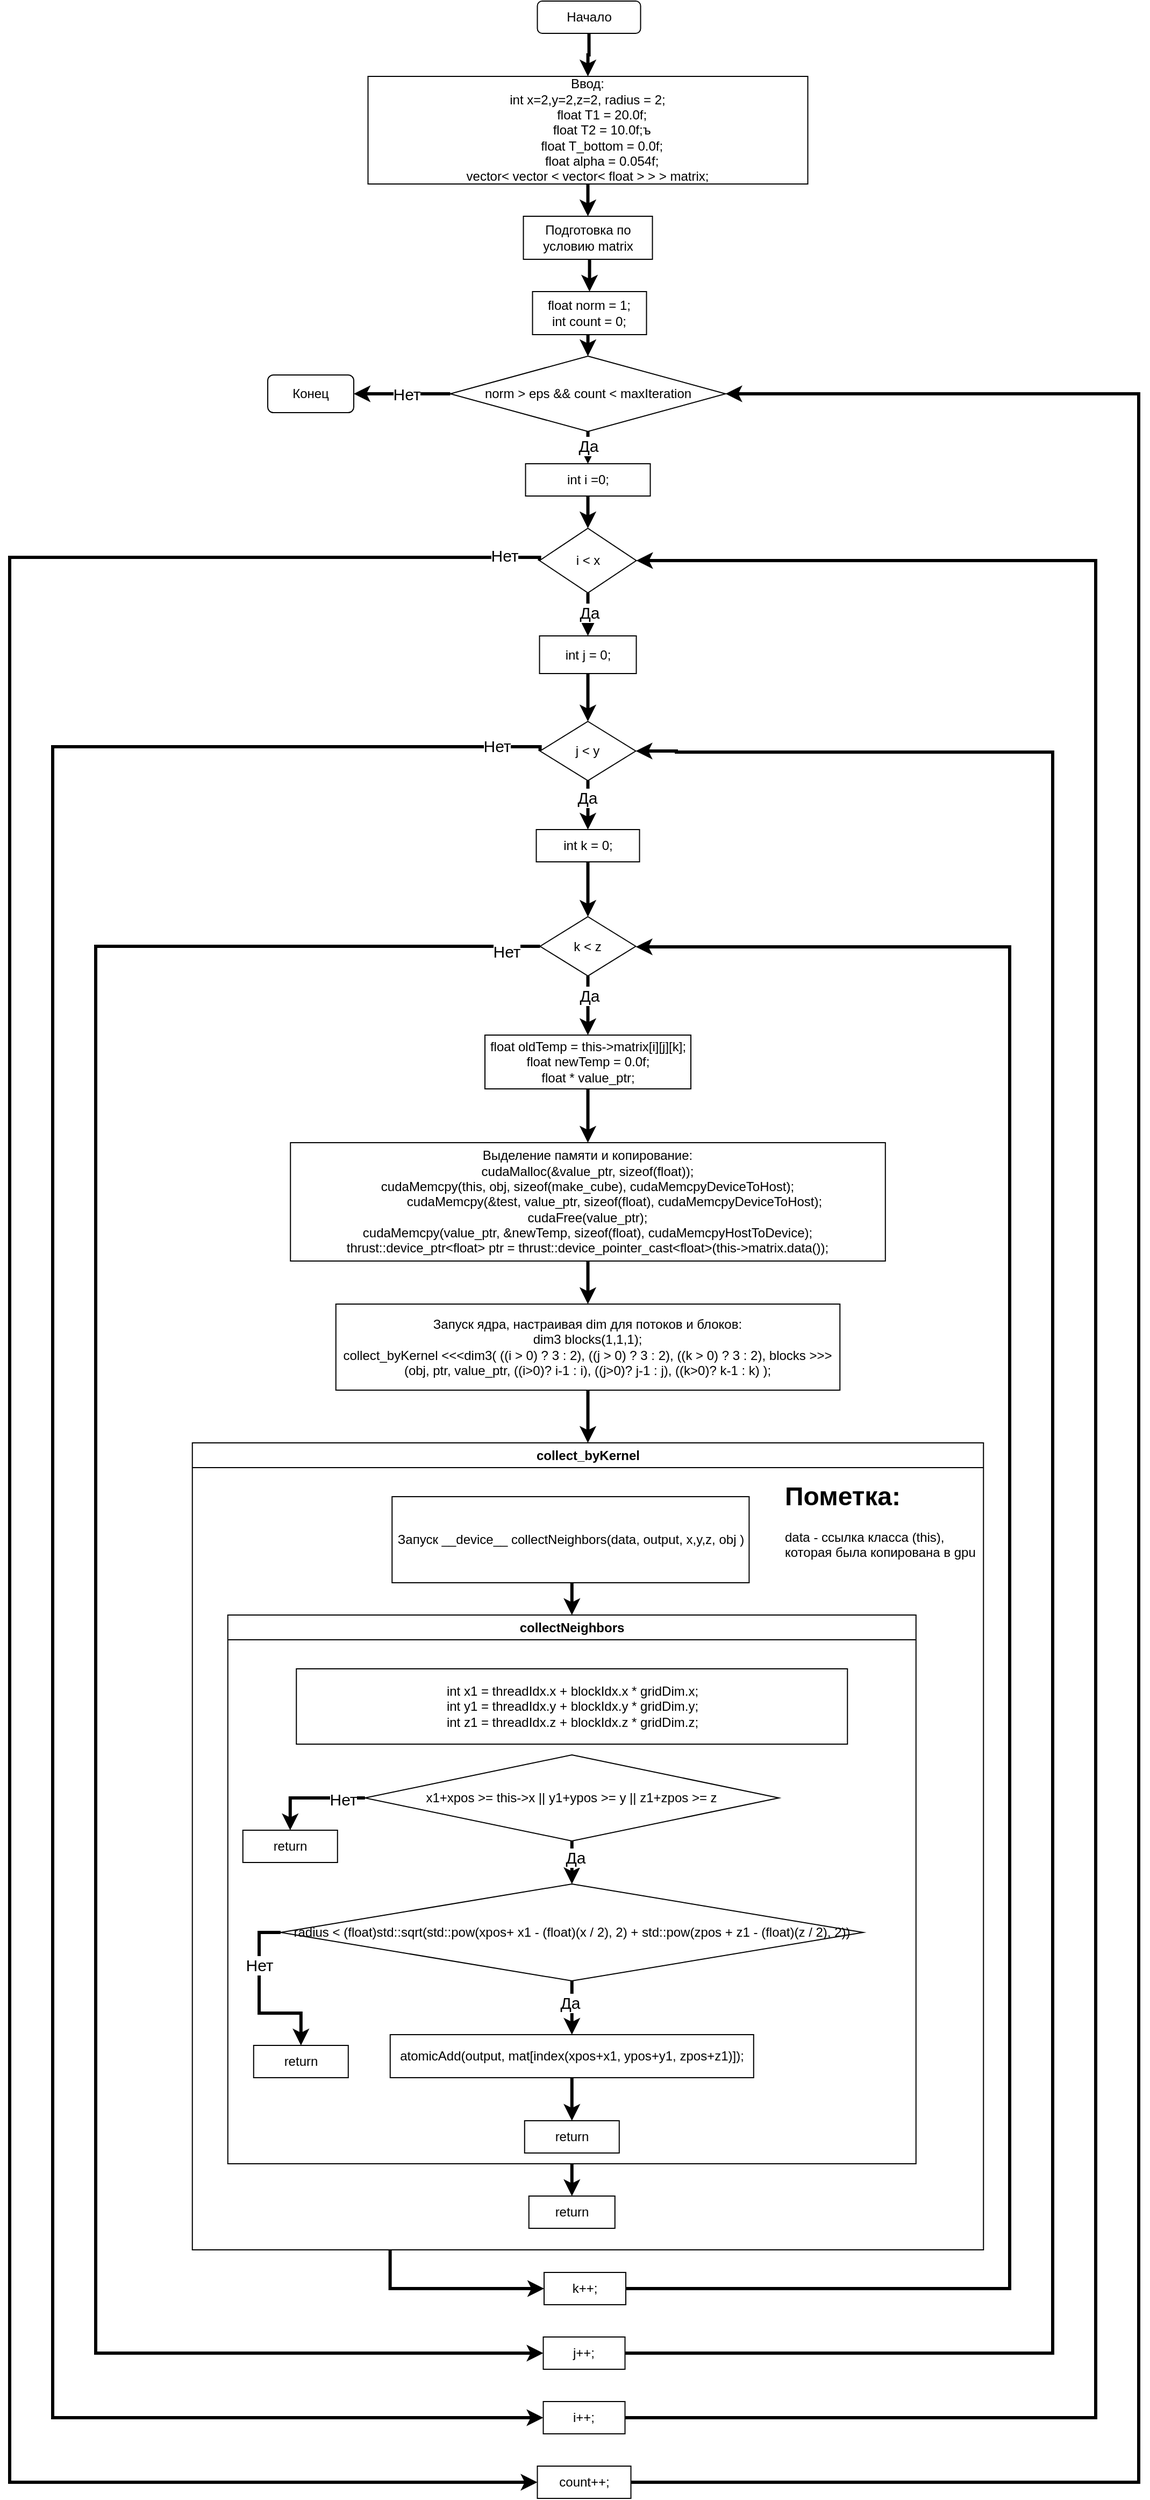 <mxfile version="22.1.11" type="device">
  <diagram name="Страница — 1" id="Oai7IsJk5GyZaycMPBIn">
    <mxGraphModel dx="1935" dy="1728" grid="1" gridSize="10" guides="1" tooltips="1" connect="1" arrows="1" fold="1" page="1" pageScale="1" pageWidth="827" pageHeight="1169" math="0" shadow="0">
      <root>
        <mxCell id="0" />
        <mxCell id="1" parent="0" />
        <mxCell id="No6HvaesxhGuNCHEIPea-1" style="edgeStyle=orthogonalEdgeStyle;rounded=0;orthogonalLoop=1;jettySize=auto;html=1;exitX=0.5;exitY=1;exitDx=0;exitDy=0;entryX=0.5;entryY=0;entryDx=0;entryDy=0;strokeWidth=3;" edge="1" parent="1" source="No6HvaesxhGuNCHEIPea-2" target="No6HvaesxhGuNCHEIPea-18">
          <mxGeometry relative="1" as="geometry" />
        </mxCell>
        <mxCell id="No6HvaesxhGuNCHEIPea-2" value="Начало" style="rounded=1;whiteSpace=wrap;html=1;" vertex="1" parent="1">
          <mxGeometry x="370.75" y="-140" width="96" height="30" as="geometry" />
        </mxCell>
        <mxCell id="No6HvaesxhGuNCHEIPea-3" style="edgeStyle=orthogonalEdgeStyle;rounded=0;orthogonalLoop=1;jettySize=auto;html=1;exitX=0.5;exitY=1;exitDx=0;exitDy=0;entryX=0.5;entryY=0;entryDx=0;entryDy=0;strokeWidth=3;" edge="1" parent="1" source="No6HvaesxhGuNCHEIPea-4" target="No6HvaesxhGuNCHEIPea-9">
          <mxGeometry relative="1" as="geometry" />
        </mxCell>
        <mxCell id="No6HvaesxhGuNCHEIPea-4" value="&lt;div&gt;float norm = 1;&lt;/div&gt;&lt;div&gt;&lt;span style=&quot;background-color: initial;&quot;&gt;int count = 0;&lt;/span&gt;&lt;/div&gt;" style="rounded=0;whiteSpace=wrap;html=1;" vertex="1" parent="1">
          <mxGeometry x="366.25" y="130" width="106" height="40" as="geometry" />
        </mxCell>
        <mxCell id="No6HvaesxhGuNCHEIPea-5" style="edgeStyle=orthogonalEdgeStyle;rounded=0;orthogonalLoop=1;jettySize=auto;html=1;exitX=0.5;exitY=1;exitDx=0;exitDy=0;entryX=0.5;entryY=0;entryDx=0;entryDy=0;strokeWidth=3;" edge="1" parent="1" source="No6HvaesxhGuNCHEIPea-9" target="No6HvaesxhGuNCHEIPea-16">
          <mxGeometry relative="1" as="geometry" />
        </mxCell>
        <mxCell id="No6HvaesxhGuNCHEIPea-6" value="&lt;font style=&quot;font-size: 15px;&quot;&gt;Да&lt;/font&gt;" style="edgeLabel;html=1;align=center;verticalAlign=middle;resizable=0;points=[];" vertex="1" connectable="0" parent="No6HvaesxhGuNCHEIPea-5">
          <mxGeometry x="-0.15" relative="1" as="geometry">
            <mxPoint as="offset" />
          </mxGeometry>
        </mxCell>
        <mxCell id="No6HvaesxhGuNCHEIPea-7" style="edgeStyle=orthogonalEdgeStyle;rounded=0;orthogonalLoop=1;jettySize=auto;html=1;exitX=0;exitY=0.5;exitDx=0;exitDy=0;entryX=1;entryY=0.5;entryDx=0;entryDy=0;strokeWidth=3;" edge="1" parent="1" source="No6HvaesxhGuNCHEIPea-9" target="No6HvaesxhGuNCHEIPea-71">
          <mxGeometry relative="1" as="geometry" />
        </mxCell>
        <mxCell id="No6HvaesxhGuNCHEIPea-8" value="&lt;font style=&quot;font-size: 15px;&quot;&gt;Нет&lt;/font&gt;" style="edgeLabel;html=1;align=center;verticalAlign=middle;resizable=0;points=[];" vertex="1" connectable="0" parent="No6HvaesxhGuNCHEIPea-7">
          <mxGeometry x="-0.07" relative="1" as="geometry">
            <mxPoint as="offset" />
          </mxGeometry>
        </mxCell>
        <mxCell id="No6HvaesxhGuNCHEIPea-9" value="norm &amp;gt; eps &amp;amp;&amp;amp; count &amp;lt; maxIteration" style="rhombus;whiteSpace=wrap;html=1;" vertex="1" parent="1">
          <mxGeometry x="289.76" y="190" width="256" height="70" as="geometry" />
        </mxCell>
        <mxCell id="No6HvaesxhGuNCHEIPea-10" style="edgeStyle=orthogonalEdgeStyle;rounded=0;orthogonalLoop=1;jettySize=auto;html=1;exitX=0.5;exitY=1;exitDx=0;exitDy=0;strokeWidth=3;entryX=0.5;entryY=0;entryDx=0;entryDy=0;" edge="1" parent="1" source="No6HvaesxhGuNCHEIPea-14" target="No6HvaesxhGuNCHEIPea-146">
          <mxGeometry relative="1" as="geometry">
            <mxPoint x="480" y="510" as="targetPoint" />
          </mxGeometry>
        </mxCell>
        <mxCell id="No6HvaesxhGuNCHEIPea-11" value="&lt;font style=&quot;font-size: 15px;&quot;&gt;Да&lt;/font&gt;" style="edgeLabel;html=1;align=center;verticalAlign=middle;resizable=0;points=[];" vertex="1" connectable="0" parent="No6HvaesxhGuNCHEIPea-10">
          <mxGeometry x="-0.115" y="1" relative="1" as="geometry">
            <mxPoint as="offset" />
          </mxGeometry>
        </mxCell>
        <mxCell id="No6HvaesxhGuNCHEIPea-12" style="edgeStyle=orthogonalEdgeStyle;rounded=0;orthogonalLoop=1;jettySize=auto;html=1;exitX=0;exitY=0.5;exitDx=0;exitDy=0;entryX=0;entryY=0.5;entryDx=0;entryDy=0;strokeWidth=3;" edge="1" parent="1" source="No6HvaesxhGuNCHEIPea-14" target="No6HvaesxhGuNCHEIPea-68">
          <mxGeometry relative="1" as="geometry">
            <Array as="points">
              <mxPoint x="-120" y="377" />
              <mxPoint x="-120" y="2166" />
            </Array>
          </mxGeometry>
        </mxCell>
        <mxCell id="No6HvaesxhGuNCHEIPea-13" value="&lt;font style=&quot;font-size: 15px;&quot;&gt;Нет&lt;/font&gt;" style="edgeLabel;html=1;align=center;verticalAlign=middle;resizable=0;points=[];" vertex="1" connectable="0" parent="No6HvaesxhGuNCHEIPea-12">
          <mxGeometry x="-0.974" y="-2" relative="1" as="geometry">
            <mxPoint as="offset" />
          </mxGeometry>
        </mxCell>
        <mxCell id="No6HvaesxhGuNCHEIPea-14" value="i &amp;lt; x" style="rhombus;whiteSpace=wrap;html=1;" vertex="1" parent="1">
          <mxGeometry x="372.75" y="350" width="90" height="60" as="geometry" />
        </mxCell>
        <mxCell id="No6HvaesxhGuNCHEIPea-15" style="edgeStyle=orthogonalEdgeStyle;rounded=0;orthogonalLoop=1;jettySize=auto;html=1;exitX=0.5;exitY=1;exitDx=0;exitDy=0;entryX=0.5;entryY=0;entryDx=0;entryDy=0;strokeWidth=3;" edge="1" parent="1" source="No6HvaesxhGuNCHEIPea-16" target="No6HvaesxhGuNCHEIPea-14">
          <mxGeometry relative="1" as="geometry" />
        </mxCell>
        <mxCell id="No6HvaesxhGuNCHEIPea-16" value="int i =0;" style="rounded=0;whiteSpace=wrap;html=1;" vertex="1" parent="1">
          <mxGeometry x="359.76" y="290" width="116" height="30" as="geometry" />
        </mxCell>
        <mxCell id="No6HvaesxhGuNCHEIPea-17" style="edgeStyle=orthogonalEdgeStyle;rounded=0;orthogonalLoop=1;jettySize=auto;html=1;exitX=0.5;exitY=1;exitDx=0;exitDy=0;entryX=0.5;entryY=0;entryDx=0;entryDy=0;strokeWidth=3;" edge="1" parent="1" source="No6HvaesxhGuNCHEIPea-18" target="No6HvaesxhGuNCHEIPea-70">
          <mxGeometry relative="1" as="geometry" />
        </mxCell>
        <mxCell id="No6HvaesxhGuNCHEIPea-18" value="Ввод:&lt;br&gt;&lt;div style=&quot;border-color: var(--border-color);&quot;&gt;int x=2,y=2,z=2, radius = 2;&lt;/div&gt;&lt;div style=&quot;border-color: var(--border-color);&quot;&gt;&amp;nbsp; &amp;nbsp; &amp;nbsp; &amp;nbsp; float T1 = 20.0f;&lt;/div&gt;&lt;div style=&quot;border-color: var(--border-color);&quot;&gt;&amp;nbsp; &amp;nbsp; &amp;nbsp; &amp;nbsp; float T2 = 10.0f;ъ&lt;/div&gt;&lt;div style=&quot;border-color: var(--border-color);&quot;&gt;&amp;nbsp; &amp;nbsp; &amp;nbsp; &amp;nbsp; float T_bottom = 0.0f;&lt;/div&gt;&lt;div style=&quot;border-color: var(--border-color);&quot;&gt;&amp;nbsp; &amp;nbsp; &amp;nbsp; &amp;nbsp; float alpha = 0.054f;&lt;/div&gt;&lt;div style=&quot;border-color: var(--border-color);&quot;&gt;vector&amp;lt; vector &amp;lt; vector&amp;lt; float &amp;gt; &amp;gt; &amp;gt; matrix;&lt;br&gt;&lt;/div&gt;" style="rounded=0;whiteSpace=wrap;html=1;" vertex="1" parent="1">
          <mxGeometry x="213.25" y="-70" width="409" height="100" as="geometry" />
        </mxCell>
        <mxCell id="No6HvaesxhGuNCHEIPea-19" style="edgeStyle=orthogonalEdgeStyle;rounded=0;orthogonalLoop=1;jettySize=auto;html=1;exitX=0.5;exitY=1;exitDx=0;exitDy=0;entryX=0.5;entryY=0;entryDx=0;entryDy=0;strokeWidth=3;" edge="1" parent="1" source="No6HvaesxhGuNCHEIPea-23" target="No6HvaesxhGuNCHEIPea-148">
          <mxGeometry relative="1" as="geometry" />
        </mxCell>
        <mxCell id="No6HvaesxhGuNCHEIPea-20" value="&lt;font style=&quot;font-size: 15px;&quot;&gt;Да&lt;/font&gt;" style="edgeLabel;html=1;align=center;verticalAlign=middle;resizable=0;points=[];" vertex="1" connectable="0" parent="No6HvaesxhGuNCHEIPea-19">
          <mxGeometry x="-0.324" y="-1" relative="1" as="geometry">
            <mxPoint as="offset" />
          </mxGeometry>
        </mxCell>
        <mxCell id="No6HvaesxhGuNCHEIPea-21" style="edgeStyle=orthogonalEdgeStyle;rounded=0;orthogonalLoop=1;jettySize=auto;html=1;exitX=0;exitY=0.5;exitDx=0;exitDy=0;entryX=0;entryY=0.5;entryDx=0;entryDy=0;strokeWidth=3;" edge="1" parent="1" source="No6HvaesxhGuNCHEIPea-23" target="No6HvaesxhGuNCHEIPea-66">
          <mxGeometry relative="1" as="geometry">
            <Array as="points">
              <mxPoint x="-80" y="553" />
              <mxPoint x="-80" y="2106" />
            </Array>
          </mxGeometry>
        </mxCell>
        <mxCell id="No6HvaesxhGuNCHEIPea-22" value="&lt;font style=&quot;font-size: 15px;&quot;&gt;Нет&lt;/font&gt;" style="edgeLabel;html=1;align=center;verticalAlign=middle;resizable=0;points=[];" vertex="1" connectable="0" parent="No6HvaesxhGuNCHEIPea-21">
          <mxGeometry x="-0.964" y="-1" relative="1" as="geometry">
            <mxPoint as="offset" />
          </mxGeometry>
        </mxCell>
        <mxCell id="No6HvaesxhGuNCHEIPea-23" value="j &amp;lt; y" style="rhombus;whiteSpace=wrap;html=1;" vertex="1" parent="1">
          <mxGeometry x="373.25" y="529.5" width="89" height="55" as="geometry" />
        </mxCell>
        <mxCell id="No6HvaesxhGuNCHEIPea-24" style="edgeStyle=orthogonalEdgeStyle;rounded=0;orthogonalLoop=1;jettySize=auto;html=1;exitX=0.5;exitY=1;exitDx=0;exitDy=0;entryX=0.5;entryY=0;entryDx=0;entryDy=0;strokeWidth=3;" edge="1" parent="1" source="No6HvaesxhGuNCHEIPea-28" target="No6HvaesxhGuNCHEIPea-30">
          <mxGeometry relative="1" as="geometry" />
        </mxCell>
        <mxCell id="No6HvaesxhGuNCHEIPea-25" value="&lt;font style=&quot;font-size: 15px;&quot;&gt;Да&lt;/font&gt;" style="edgeLabel;html=1;align=center;verticalAlign=middle;resizable=0;points=[];" vertex="1" connectable="0" parent="No6HvaesxhGuNCHEIPea-24">
          <mxGeometry x="-0.348" y="1" relative="1" as="geometry">
            <mxPoint as="offset" />
          </mxGeometry>
        </mxCell>
        <mxCell id="No6HvaesxhGuNCHEIPea-26" style="edgeStyle=orthogonalEdgeStyle;rounded=0;orthogonalLoop=1;jettySize=auto;html=1;exitX=0;exitY=0.5;exitDx=0;exitDy=0;entryX=0;entryY=0.5;entryDx=0;entryDy=0;strokeWidth=3;" edge="1" parent="1" source="No6HvaesxhGuNCHEIPea-28" target="No6HvaesxhGuNCHEIPea-64">
          <mxGeometry relative="1" as="geometry">
            <Array as="points">
              <mxPoint x="-40" y="739" />
              <mxPoint x="-40" y="2046" />
            </Array>
          </mxGeometry>
        </mxCell>
        <mxCell id="No6HvaesxhGuNCHEIPea-27" value="&lt;font style=&quot;font-size: 15px;&quot;&gt;Нет&lt;/font&gt;" style="edgeLabel;html=1;align=center;verticalAlign=middle;resizable=0;points=[];" vertex="1" connectable="0" parent="No6HvaesxhGuNCHEIPea-26">
          <mxGeometry x="-0.969" y="4" relative="1" as="geometry">
            <mxPoint x="1" as="offset" />
          </mxGeometry>
        </mxCell>
        <mxCell id="No6HvaesxhGuNCHEIPea-28" value="k &amp;lt; z" style="rhombus;whiteSpace=wrap;html=1;" vertex="1" parent="1">
          <mxGeometry x="373.26" y="711" width="89" height="55" as="geometry" />
        </mxCell>
        <mxCell id="No6HvaesxhGuNCHEIPea-73" style="edgeStyle=orthogonalEdgeStyle;rounded=0;orthogonalLoop=1;jettySize=auto;html=1;exitX=0.5;exitY=1;exitDx=0;exitDy=0;entryX=0.5;entryY=0;entryDx=0;entryDy=0;strokeWidth=3;" edge="1" parent="1" source="No6HvaesxhGuNCHEIPea-30" target="No6HvaesxhGuNCHEIPea-72">
          <mxGeometry relative="1" as="geometry" />
        </mxCell>
        <mxCell id="No6HvaesxhGuNCHEIPea-30" value="&lt;div&gt;float oldTemp = this-&amp;gt;matrix[i][j][k];&lt;/div&gt;&lt;div&gt;&lt;span style=&quot;background-color: initial;&quot;&gt;float newTemp = 0.0f;&lt;/span&gt;&lt;/div&gt;&lt;div&gt;float * value_ptr;&lt;/div&gt;" style="rounded=0;whiteSpace=wrap;html=1;" vertex="1" parent="1">
          <mxGeometry x="322" y="821" width="191.5" height="50" as="geometry" />
        </mxCell>
        <mxCell id="No6HvaesxhGuNCHEIPea-61" style="edgeStyle=orthogonalEdgeStyle;rounded=0;orthogonalLoop=1;jettySize=auto;html=1;exitX=1;exitY=0.5;exitDx=0;exitDy=0;entryX=1;entryY=0.5;entryDx=0;entryDy=0;strokeWidth=3;" edge="1" parent="1" source="No6HvaesxhGuNCHEIPea-62" target="No6HvaesxhGuNCHEIPea-28">
          <mxGeometry relative="1" as="geometry">
            <Array as="points">
              <mxPoint x="810" y="1986" />
              <mxPoint x="810" y="739" />
              <mxPoint x="462" y="739" />
            </Array>
          </mxGeometry>
        </mxCell>
        <mxCell id="No6HvaesxhGuNCHEIPea-62" value="k++;" style="rounded=0;whiteSpace=wrap;html=1;" vertex="1" parent="1">
          <mxGeometry x="377" y="1971" width="76" height="30" as="geometry" />
        </mxCell>
        <mxCell id="No6HvaesxhGuNCHEIPea-63" style="edgeStyle=orthogonalEdgeStyle;rounded=0;orthogonalLoop=1;jettySize=auto;html=1;exitX=1;exitY=0.5;exitDx=0;exitDy=0;entryX=1;entryY=0.5;entryDx=0;entryDy=0;strokeWidth=3;" edge="1" parent="1" source="No6HvaesxhGuNCHEIPea-64" target="No6HvaesxhGuNCHEIPea-23">
          <mxGeometry relative="1" as="geometry">
            <Array as="points">
              <mxPoint x="850" y="2046" />
              <mxPoint x="850" y="558" />
              <mxPoint x="500" y="558" />
            </Array>
          </mxGeometry>
        </mxCell>
        <mxCell id="No6HvaesxhGuNCHEIPea-64" value="j++;" style="rounded=0;whiteSpace=wrap;html=1;" vertex="1" parent="1">
          <mxGeometry x="376.25" y="2031" width="76" height="30" as="geometry" />
        </mxCell>
        <mxCell id="No6HvaesxhGuNCHEIPea-65" style="edgeStyle=orthogonalEdgeStyle;rounded=0;orthogonalLoop=1;jettySize=auto;html=1;exitX=1;exitY=0.5;exitDx=0;exitDy=0;entryX=1;entryY=0.5;entryDx=0;entryDy=0;strokeWidth=3;" edge="1" parent="1" source="No6HvaesxhGuNCHEIPea-66" target="No6HvaesxhGuNCHEIPea-14">
          <mxGeometry relative="1" as="geometry">
            <Array as="points">
              <mxPoint x="890" y="2106" />
              <mxPoint x="890" y="380" />
            </Array>
          </mxGeometry>
        </mxCell>
        <mxCell id="No6HvaesxhGuNCHEIPea-66" value="i++;" style="rounded=0;whiteSpace=wrap;html=1;" vertex="1" parent="1">
          <mxGeometry x="376.25" y="2091" width="76" height="30" as="geometry" />
        </mxCell>
        <mxCell id="No6HvaesxhGuNCHEIPea-67" style="edgeStyle=orthogonalEdgeStyle;rounded=0;orthogonalLoop=1;jettySize=auto;html=1;exitX=1;exitY=0.5;exitDx=0;exitDy=0;entryX=1;entryY=0.5;entryDx=0;entryDy=0;strokeWidth=3;" edge="1" parent="1" source="No6HvaesxhGuNCHEIPea-68" target="No6HvaesxhGuNCHEIPea-9">
          <mxGeometry relative="1" as="geometry">
            <mxPoint x="630" y="2055.212" as="targetPoint" />
            <Array as="points">
              <mxPoint x="930" y="2166" />
              <mxPoint x="930" y="225" />
            </Array>
          </mxGeometry>
        </mxCell>
        <mxCell id="No6HvaesxhGuNCHEIPea-68" value="count++;" style="rounded=0;whiteSpace=wrap;html=1;" vertex="1" parent="1">
          <mxGeometry x="370.75" y="2151" width="87" height="30" as="geometry" />
        </mxCell>
        <mxCell id="No6HvaesxhGuNCHEIPea-69" style="edgeStyle=orthogonalEdgeStyle;rounded=0;orthogonalLoop=1;jettySize=auto;html=1;exitX=0.5;exitY=1;exitDx=0;exitDy=0;entryX=0.5;entryY=0;entryDx=0;entryDy=0;strokeWidth=3;" edge="1" parent="1" source="No6HvaesxhGuNCHEIPea-70" target="No6HvaesxhGuNCHEIPea-4">
          <mxGeometry relative="1" as="geometry" />
        </mxCell>
        <mxCell id="No6HvaesxhGuNCHEIPea-70" value="Подготовка по условию matrix" style="rounded=0;whiteSpace=wrap;html=1;" vertex="1" parent="1">
          <mxGeometry x="357.76" y="60" width="120" height="40" as="geometry" />
        </mxCell>
        <mxCell id="No6HvaesxhGuNCHEIPea-71" value="Конец" style="rounded=1;whiteSpace=wrap;html=1;" vertex="1" parent="1">
          <mxGeometry x="120" y="207.5" width="80" height="35" as="geometry" />
        </mxCell>
        <mxCell id="No6HvaesxhGuNCHEIPea-75" style="edgeStyle=orthogonalEdgeStyle;rounded=0;orthogonalLoop=1;jettySize=auto;html=1;exitX=0.5;exitY=1;exitDx=0;exitDy=0;entryX=0.5;entryY=0;entryDx=0;entryDy=0;strokeWidth=3;" edge="1" parent="1" source="No6HvaesxhGuNCHEIPea-72" target="No6HvaesxhGuNCHEIPea-74">
          <mxGeometry relative="1" as="geometry" />
        </mxCell>
        <mxCell id="No6HvaesxhGuNCHEIPea-72" value="Выделение памяти и копирование:&lt;br&gt;&lt;div&gt;cudaMalloc(&amp;amp;value_ptr, sizeof(float));&lt;/div&gt;&lt;div&gt;&lt;div&gt;cudaMemcpy(this, obj, sizeof(make_cube), cudaMemcpyDeviceToHost);&lt;/div&gt;&lt;div&gt;&amp;nbsp; &amp;nbsp; &amp;nbsp; &amp;nbsp; &amp;nbsp; &amp;nbsp; &amp;nbsp; &amp;nbsp; cudaMemcpy(&amp;amp;test, value_ptr, sizeof(float), cudaMemcpyDeviceToHost);&amp;nbsp;&lt;/div&gt;&lt;div&gt;&lt;span style=&quot;background-color: initial;&quot;&gt;cudaFree(value_ptr);&lt;/span&gt;&lt;/div&gt;&lt;/div&gt;&lt;div&gt;cudaMemcpy(value_ptr, &amp;amp;newTemp, sizeof(float), cudaMemcpyHostToDevice);&lt;/div&gt;&lt;div&gt;thrust::device_ptr&amp;lt;float&amp;gt; ptr = thrust::device_pointer_cast&amp;lt;float&amp;gt;(this-&amp;gt;matrix.data());&lt;/div&gt;" style="rounded=0;whiteSpace=wrap;html=1;" vertex="1" parent="1">
          <mxGeometry x="141.13" y="921" width="553.25" height="110" as="geometry" />
        </mxCell>
        <mxCell id="No6HvaesxhGuNCHEIPea-117" style="edgeStyle=orthogonalEdgeStyle;rounded=0;orthogonalLoop=1;jettySize=auto;html=1;exitX=0.5;exitY=1;exitDx=0;exitDy=0;entryX=0.5;entryY=0;entryDx=0;entryDy=0;strokeWidth=3;" edge="1" parent="1" source="No6HvaesxhGuNCHEIPea-74" target="No6HvaesxhGuNCHEIPea-76">
          <mxGeometry relative="1" as="geometry" />
        </mxCell>
        <mxCell id="No6HvaesxhGuNCHEIPea-74" value="Запуск ядра, настраивая dim для потоков и блоков:&lt;br&gt;&lt;div&gt;dim3 blocks(1,1,1);&lt;/div&gt;&lt;div&gt;&lt;span style=&quot;background-color: initial;&quot;&gt;collect_byKernel &amp;lt;&amp;lt;&amp;lt;&lt;/span&gt;&lt;span style=&quot;background-color: initial;&quot;&gt;dim3(&amp;nbsp;&lt;/span&gt;&lt;span style=&quot;background-color: initial;&quot;&gt;((i &amp;gt; 0) ? 3 : 2),&amp;nbsp;&lt;/span&gt;&lt;span style=&quot;background-color: initial;&quot;&gt;((j &amp;gt; 0) ? 3 : 2), ((&lt;/span&gt;&lt;span style=&quot;background-color: initial;&quot;&gt;k &amp;gt; 0) ? 3 : 2),&amp;nbsp;&lt;/span&gt;&lt;span style=&quot;background-color: initial;&quot;&gt;blocks&amp;nbsp;&lt;/span&gt;&lt;span style=&quot;background-color: initial;&quot;&gt;&amp;gt;&amp;gt;&amp;gt;&lt;/span&gt;&lt;br&gt;&lt;/div&gt;&lt;div&gt;&lt;span style=&quot;background-color: initial;&quot;&gt;(obj, ptr, value_ptr, ((i&amp;gt;0)? i-1 : i), ((j&amp;gt;0)? j-1 : j), ((k&amp;gt;0)? k-1 : k) );&lt;/span&gt;&lt;/div&gt;" style="rounded=0;whiteSpace=wrap;html=1;" vertex="1" parent="1">
          <mxGeometry x="183.38" y="1071" width="468.75" height="80" as="geometry" />
        </mxCell>
        <mxCell id="No6HvaesxhGuNCHEIPea-143" style="edgeStyle=orthogonalEdgeStyle;rounded=0;orthogonalLoop=1;jettySize=auto;html=1;exitX=0.25;exitY=1;exitDx=0;exitDy=0;entryX=0;entryY=0.5;entryDx=0;entryDy=0;strokeWidth=3;" edge="1" parent="1" source="No6HvaesxhGuNCHEIPea-76" target="No6HvaesxhGuNCHEIPea-62">
          <mxGeometry relative="1" as="geometry">
            <Array as="points">
              <mxPoint x="234" y="1986" />
            </Array>
          </mxGeometry>
        </mxCell>
        <mxCell id="No6HvaesxhGuNCHEIPea-76" value="collect_byKernel" style="swimlane;whiteSpace=wrap;html=1;startSize=23;" vertex="1" parent="1">
          <mxGeometry x="49.88" y="1200" width="735.75" height="750" as="geometry" />
        </mxCell>
        <mxCell id="No6HvaesxhGuNCHEIPea-119" style="edgeStyle=orthogonalEdgeStyle;rounded=0;orthogonalLoop=1;jettySize=auto;html=1;exitX=0.5;exitY=1;exitDx=0;exitDy=0;entryX=0.5;entryY=0;entryDx=0;entryDy=0;strokeWidth=3;" edge="1" parent="No6HvaesxhGuNCHEIPea-76" source="No6HvaesxhGuNCHEIPea-110" target="No6HvaesxhGuNCHEIPea-111">
          <mxGeometry relative="1" as="geometry" />
        </mxCell>
        <mxCell id="No6HvaesxhGuNCHEIPea-110" value="Запуск __device__&amp;nbsp;collectNeighbors(data, output, x,y,z, obj )" style="rounded=0;whiteSpace=wrap;html=1;" vertex="1" parent="No6HvaesxhGuNCHEIPea-76">
          <mxGeometry x="185.75" y="50" width="332.06" height="80" as="geometry" />
        </mxCell>
        <mxCell id="No6HvaesxhGuNCHEIPea-142" style="edgeStyle=orthogonalEdgeStyle;rounded=0;orthogonalLoop=1;jettySize=auto;html=1;exitX=0.5;exitY=1;exitDx=0;exitDy=0;entryX=0.5;entryY=0;entryDx=0;entryDy=0;strokeWidth=3;" edge="1" parent="No6HvaesxhGuNCHEIPea-76" source="No6HvaesxhGuNCHEIPea-111" target="No6HvaesxhGuNCHEIPea-141">
          <mxGeometry relative="1" as="geometry" />
        </mxCell>
        <mxCell id="No6HvaesxhGuNCHEIPea-111" value="collectNeighbors" style="swimlane;whiteSpace=wrap;html=1;" vertex="1" parent="No6HvaesxhGuNCHEIPea-76">
          <mxGeometry x="33" y="160" width="640" height="510" as="geometry" />
        </mxCell>
        <mxCell id="No6HvaesxhGuNCHEIPea-120" style="edgeStyle=orthogonalEdgeStyle;rounded=0;orthogonalLoop=1;jettySize=auto;html=1;exitX=0.5;exitY=1;exitDx=0;exitDy=0;entryX=0.5;entryY=0;entryDx=0;entryDy=0;strokeWidth=3;" edge="1" parent="No6HvaesxhGuNCHEIPea-111" source="No6HvaesxhGuNCHEIPea-112" target="No6HvaesxhGuNCHEIPea-115">
          <mxGeometry relative="1" as="geometry" />
        </mxCell>
        <mxCell id="No6HvaesxhGuNCHEIPea-121" value="&lt;font style=&quot;font-size: 15px;&quot;&gt;Да&lt;/font&gt;" style="edgeLabel;html=1;align=center;verticalAlign=middle;resizable=0;points=[];" vertex="1" connectable="0" parent="No6HvaesxhGuNCHEIPea-120">
          <mxGeometry x="-0.217" y="-2" relative="1" as="geometry">
            <mxPoint as="offset" />
          </mxGeometry>
        </mxCell>
        <mxCell id="No6HvaesxhGuNCHEIPea-133" style="edgeStyle=orthogonalEdgeStyle;rounded=0;orthogonalLoop=1;jettySize=auto;html=1;exitX=0;exitY=0.5;exitDx=0;exitDy=0;strokeWidth=3;" edge="1" parent="No6HvaesxhGuNCHEIPea-111" source="No6HvaesxhGuNCHEIPea-112" target="No6HvaesxhGuNCHEIPea-132">
          <mxGeometry relative="1" as="geometry" />
        </mxCell>
        <mxCell id="No6HvaesxhGuNCHEIPea-137" value="&lt;font style=&quot;font-size: 15px;&quot;&gt;Нет&lt;/font&gt;" style="edgeLabel;html=1;align=center;verticalAlign=middle;resizable=0;points=[];" vertex="1" connectable="0" parent="No6HvaesxhGuNCHEIPea-133">
          <mxGeometry x="-0.396" relative="1" as="geometry">
            <mxPoint as="offset" />
          </mxGeometry>
        </mxCell>
        <mxCell id="No6HvaesxhGuNCHEIPea-112" value="radius &amp;lt; (float)std::sqrt(std::pow(xpos+ x1 - (float)(x / 2), 2) + std::pow(zpos + z1 - (float)(z / 2), 2))" style="rhombus;whiteSpace=wrap;html=1;" vertex="1" parent="No6HvaesxhGuNCHEIPea-111">
          <mxGeometry x="49.07" y="250" width="541.87" height="90" as="geometry" />
        </mxCell>
        <mxCell id="No6HvaesxhGuNCHEIPea-139" style="edgeStyle=orthogonalEdgeStyle;rounded=0;orthogonalLoop=1;jettySize=auto;html=1;exitX=0.5;exitY=1;exitDx=0;exitDy=0;entryX=0.5;entryY=0;entryDx=0;entryDy=0;strokeWidth=3;" edge="1" parent="No6HvaesxhGuNCHEIPea-111" source="No6HvaesxhGuNCHEIPea-115" target="No6HvaesxhGuNCHEIPea-138">
          <mxGeometry relative="1" as="geometry" />
        </mxCell>
        <mxCell id="No6HvaesxhGuNCHEIPea-115" value="atomicAdd(output, mat[index(xpos+x1, ypos+y1, zpos+z1)]);" style="rounded=0;whiteSpace=wrap;html=1;" vertex="1" parent="No6HvaesxhGuNCHEIPea-111">
          <mxGeometry x="151" y="390" width="338" height="40" as="geometry" />
        </mxCell>
        <mxCell id="No6HvaesxhGuNCHEIPea-123" value="&lt;div&gt;int x1 = threadIdx.x + blockIdx.x * gridDim.x;&lt;/div&gt;&lt;div&gt;int y1 =&amp;nbsp;threadIdx.y + blockIdx.y * gridDim.y&lt;span style=&quot;background-color: initial;&quot;&gt;;&lt;/span&gt;&lt;/div&gt;&lt;div&gt;int z1 = threadIdx.z + blockIdx.z * gridDim.z;&lt;/div&gt;" style="rounded=0;whiteSpace=wrap;html=1;" vertex="1" parent="No6HvaesxhGuNCHEIPea-111">
          <mxGeometry x="63.75" y="50" width="512.5" height="70" as="geometry" />
        </mxCell>
        <mxCell id="No6HvaesxhGuNCHEIPea-128" style="edgeStyle=orthogonalEdgeStyle;rounded=0;orthogonalLoop=1;jettySize=auto;html=1;exitX=0.5;exitY=1;exitDx=0;exitDy=0;entryX=0.5;entryY=0;entryDx=0;entryDy=0;strokeWidth=3;" edge="1" parent="No6HvaesxhGuNCHEIPea-111" source="No6HvaesxhGuNCHEIPea-125" target="No6HvaesxhGuNCHEIPea-112">
          <mxGeometry relative="1" as="geometry" />
        </mxCell>
        <mxCell id="No6HvaesxhGuNCHEIPea-129" value="&lt;font style=&quot;font-size: 15px;&quot;&gt;Да&lt;/font&gt;" style="edgeLabel;html=1;align=center;verticalAlign=middle;resizable=0;points=[];" vertex="1" connectable="0" parent="No6HvaesxhGuNCHEIPea-128">
          <mxGeometry x="-0.25" y="3" relative="1" as="geometry">
            <mxPoint as="offset" />
          </mxGeometry>
        </mxCell>
        <mxCell id="No6HvaesxhGuNCHEIPea-135" style="edgeStyle=orthogonalEdgeStyle;rounded=0;orthogonalLoop=1;jettySize=auto;html=1;exitX=0;exitY=0.5;exitDx=0;exitDy=0;entryX=0.5;entryY=0;entryDx=0;entryDy=0;strokeWidth=3;" edge="1" parent="No6HvaesxhGuNCHEIPea-111" source="No6HvaesxhGuNCHEIPea-125" target="No6HvaesxhGuNCHEIPea-130">
          <mxGeometry relative="1" as="geometry" />
        </mxCell>
        <mxCell id="No6HvaesxhGuNCHEIPea-136" value="&lt;font style=&quot;font-size: 15px;&quot;&gt;Нет&lt;/font&gt;" style="edgeLabel;html=1;align=center;verticalAlign=middle;resizable=0;points=[];" vertex="1" connectable="0" parent="No6HvaesxhGuNCHEIPea-135">
          <mxGeometry x="-0.588" y="1" relative="1" as="geometry">
            <mxPoint as="offset" />
          </mxGeometry>
        </mxCell>
        <mxCell id="No6HvaesxhGuNCHEIPea-125" value="x1+xpos &amp;gt;= this-&amp;gt;x || y1+ypos &amp;gt;= y || z1+zpos &amp;gt;= z" style="rhombus;whiteSpace=wrap;html=1;" vertex="1" parent="No6HvaesxhGuNCHEIPea-111">
          <mxGeometry x="127.5" y="130" width="385" height="80" as="geometry" />
        </mxCell>
        <mxCell id="No6HvaesxhGuNCHEIPea-130" value="return" style="rounded=0;whiteSpace=wrap;html=1;" vertex="1" parent="No6HvaesxhGuNCHEIPea-111">
          <mxGeometry x="14" y="200" width="88" height="30" as="geometry" />
        </mxCell>
        <mxCell id="No6HvaesxhGuNCHEIPea-132" value="return" style="rounded=0;whiteSpace=wrap;html=1;" vertex="1" parent="No6HvaesxhGuNCHEIPea-111">
          <mxGeometry x="24" y="400" width="88" height="30" as="geometry" />
        </mxCell>
        <mxCell id="No6HvaesxhGuNCHEIPea-138" value="return" style="rounded=0;whiteSpace=wrap;html=1;" vertex="1" parent="No6HvaesxhGuNCHEIPea-111">
          <mxGeometry x="276" y="470" width="88" height="30" as="geometry" />
        </mxCell>
        <mxCell id="No6HvaesxhGuNCHEIPea-141" value="return" style="whiteSpace=wrap;html=1;" vertex="1" parent="No6HvaesxhGuNCHEIPea-76">
          <mxGeometry x="313" y="700" width="80" height="30" as="geometry" />
        </mxCell>
        <mxCell id="No6HvaesxhGuNCHEIPea-144" value="&lt;h1&gt;Пометка:&lt;/h1&gt;&lt;div&gt;data - ссылка класса (this), которая была копирована в gpu&lt;/div&gt;" style="text;html=1;strokeColor=none;fillColor=none;spacing=5;spacingTop=-20;whiteSpace=wrap;overflow=hidden;rounded=0;" vertex="1" parent="No6HvaesxhGuNCHEIPea-76">
          <mxGeometry x="545.75" y="30" width="190" height="120" as="geometry" />
        </mxCell>
        <mxCell id="No6HvaesxhGuNCHEIPea-147" style="edgeStyle=orthogonalEdgeStyle;rounded=0;orthogonalLoop=1;jettySize=auto;html=1;exitX=0.5;exitY=1;exitDx=0;exitDy=0;entryX=0.5;entryY=0;entryDx=0;entryDy=0;strokeWidth=3;" edge="1" parent="1" source="No6HvaesxhGuNCHEIPea-146" target="No6HvaesxhGuNCHEIPea-23">
          <mxGeometry relative="1" as="geometry" />
        </mxCell>
        <mxCell id="No6HvaesxhGuNCHEIPea-146" value="int j = 0;" style="rounded=0;whiteSpace=wrap;html=1;" vertex="1" parent="1">
          <mxGeometry x="372.76" y="450" width="90" height="35" as="geometry" />
        </mxCell>
        <mxCell id="No6HvaesxhGuNCHEIPea-151" style="edgeStyle=orthogonalEdgeStyle;rounded=0;orthogonalLoop=1;jettySize=auto;html=1;exitX=0.5;exitY=1;exitDx=0;exitDy=0;entryX=0.5;entryY=0;entryDx=0;entryDy=0;strokeWidth=3;" edge="1" parent="1" source="No6HvaesxhGuNCHEIPea-148" target="No6HvaesxhGuNCHEIPea-28">
          <mxGeometry relative="1" as="geometry" />
        </mxCell>
        <mxCell id="No6HvaesxhGuNCHEIPea-148" value="int k = 0;" style="rounded=0;whiteSpace=wrap;html=1;" vertex="1" parent="1">
          <mxGeometry x="369.75" y="630" width="96" height="30" as="geometry" />
        </mxCell>
      </root>
    </mxGraphModel>
  </diagram>
</mxfile>
